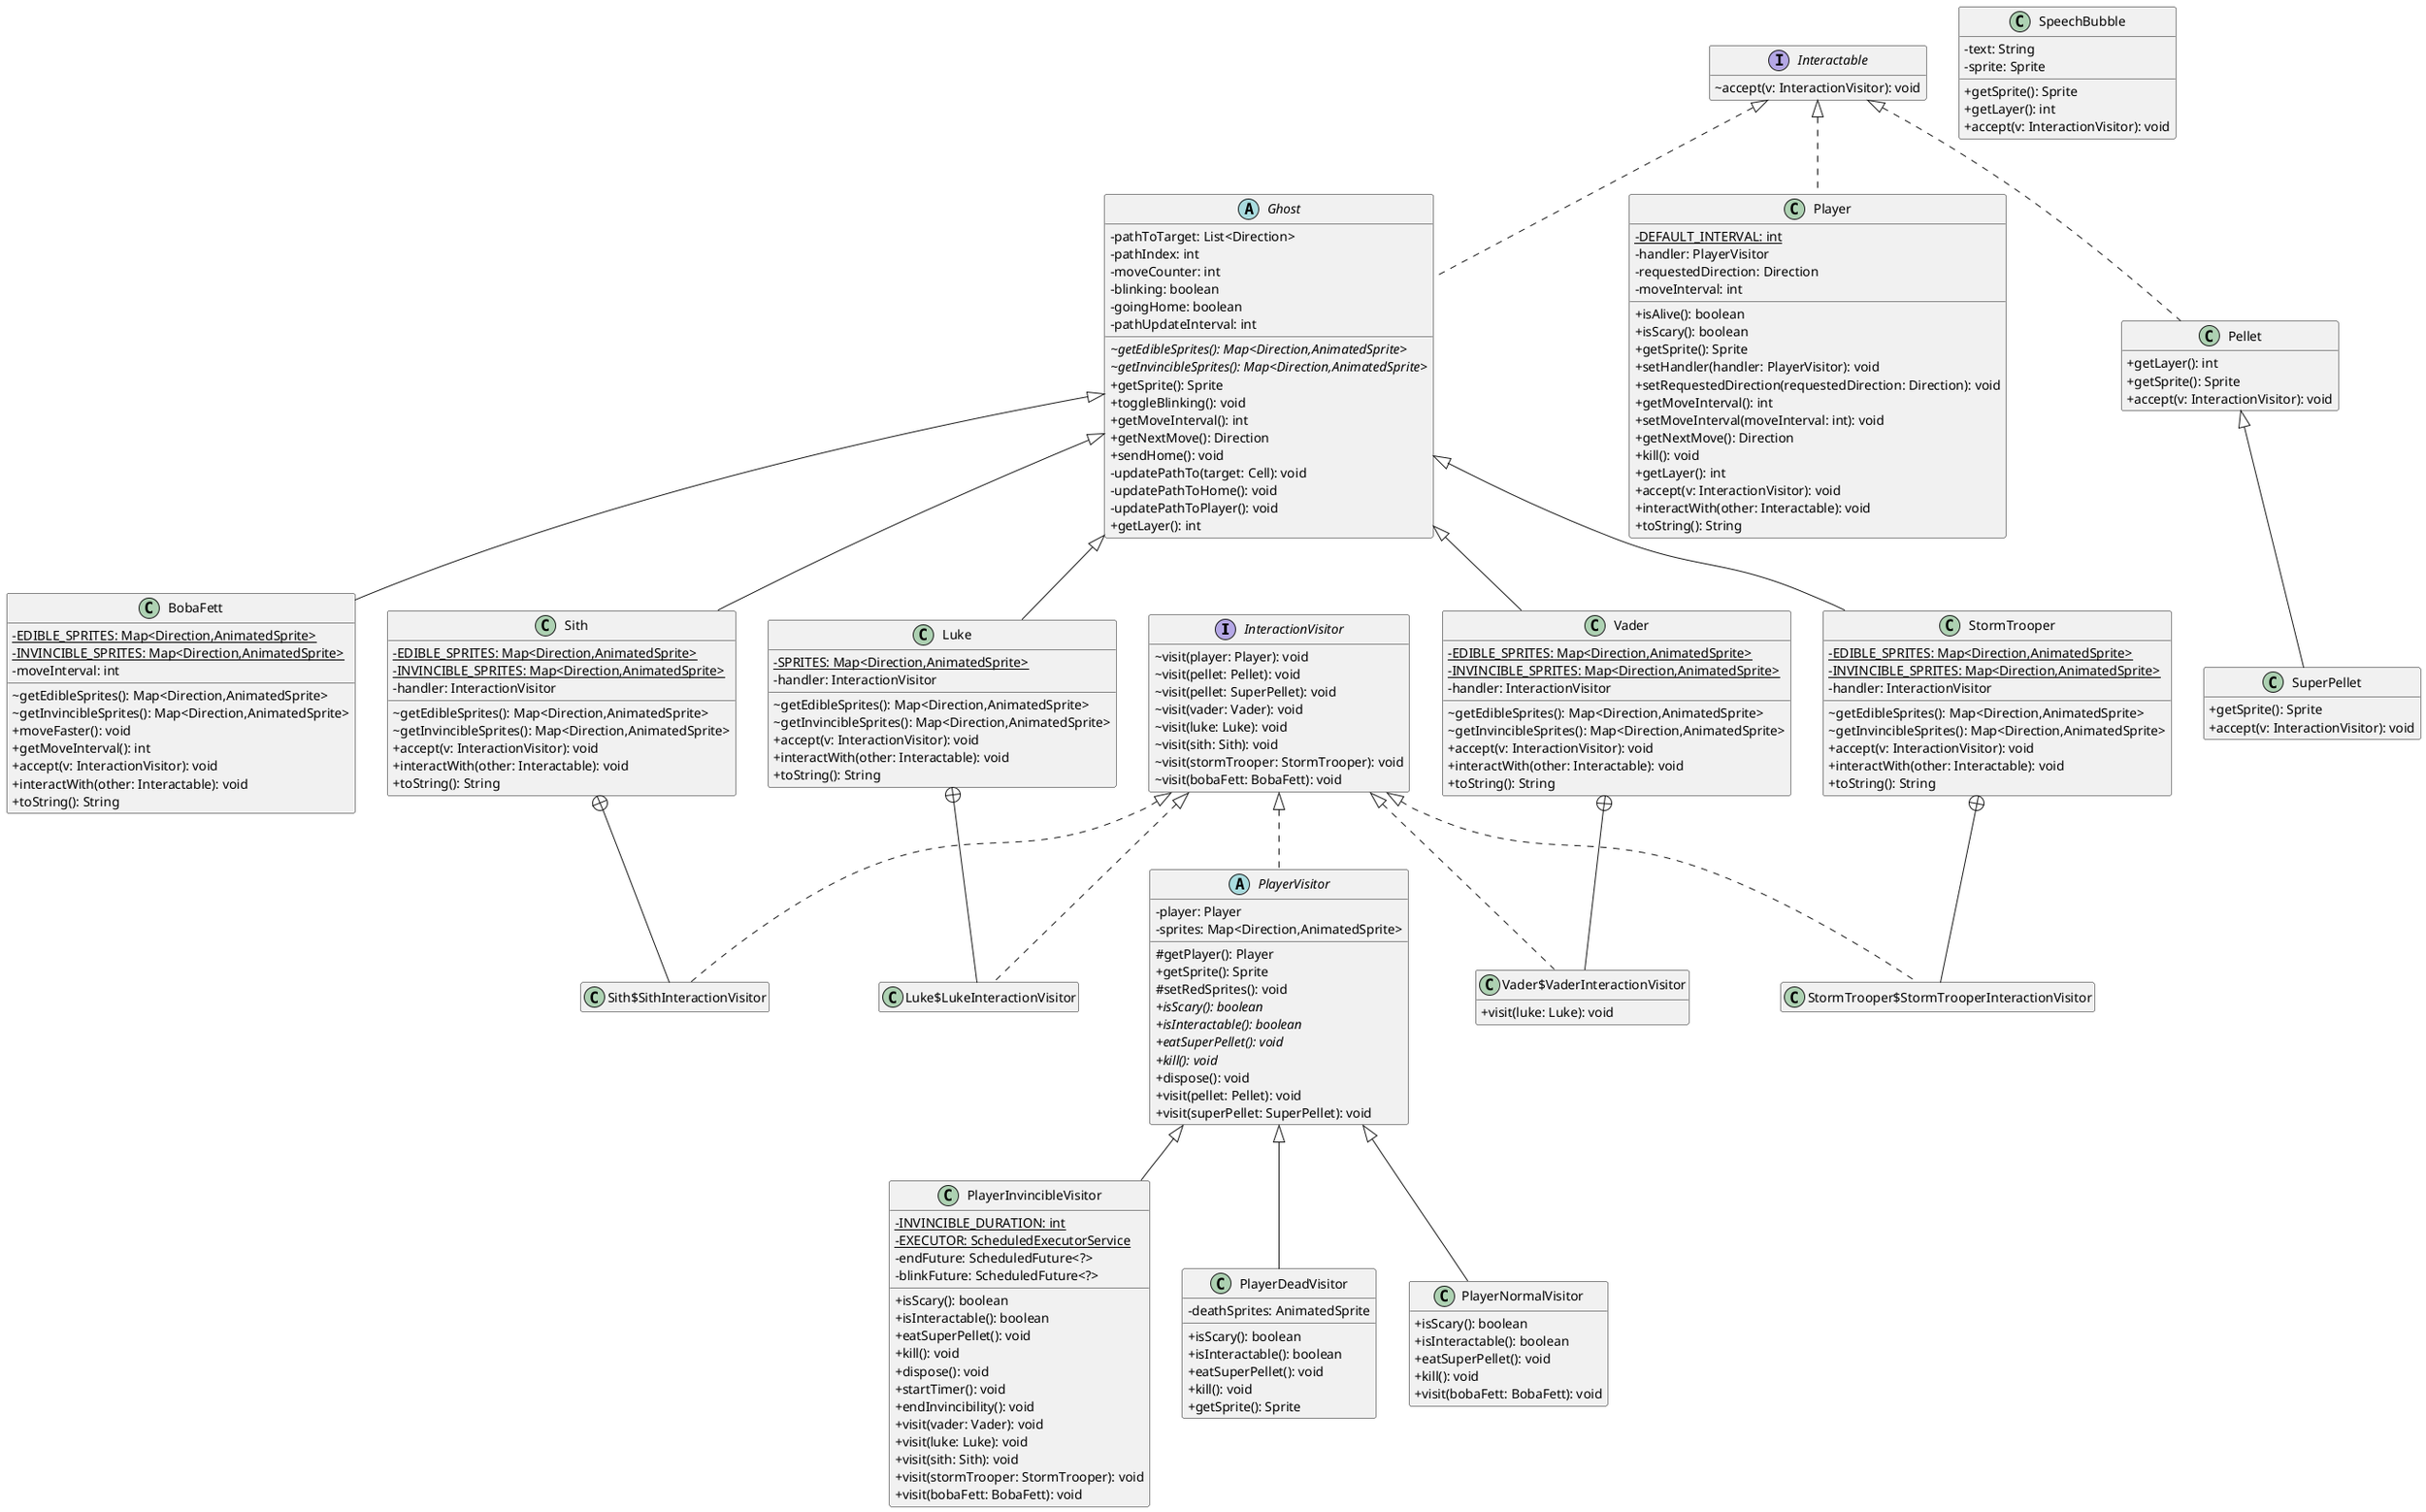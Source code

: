 @startuml

' STATIC
' Generated by CTP - https://github.com/samuelroland/ctp
' NOTE: this is a simplified version of the diagram with only relevant classes to the visitor design pattern

' Style
hide empty members
skinparam classAttributeIconSize 0

' Hide some elements for the simplified diagram - comment this to get the full
remove Level$EntityTask
remove Level*
remove *Cell*
remove *Sprite*
remove *Sprites
remove *Panel
remove GhostState
remove KeyAdapter
remove GameWindow*
remove Vector
remove RegionOfInterest
remove RandomGenerator
remove Direction
remove DiscreteCoordinates
remove Board
remove MapParser
remove Runnable
remove *Frame*
remove Pathfinding*

' Additions
remove Main

'# Default implementations not related to the patterns, remove patterns are grouped with new links
remove AbstractInteractionVisitor
remove Ghost$GhostInteractionVisitor
remove GhostInteractionVisitor
InteractionVisitor <|.. StormTrooper$StormTrooperInteractionVisitor
InteractionVisitor <|.. Sith$SithInteractionVisitor
InteractionVisitor <|.. Luke$LukeInteractionVisitor
InteractionVisitor <|.. Vader$VaderInteractionVisitor
InteractionVisitor <|.. PlayerVisitor

remove MovableEntity
remove Entity
Interactable <|.. Ghost
Interactable <|.. Player
Interactable <|.. Pellet

remove Interactor


' REMOVE
'#General diagram
'TODO

'#Specifically for the simplified diagram !

' ENDSTATIC
class PlayerInvincibleVisitor {
	- {static} INVINCIBLE_DURATION: int
	- {static} EXECUTOR: ScheduledExecutorService
	- endFuture: ScheduledFuture<?>
	- blinkFuture: ScheduledFuture<?>
	+ isScary(): boolean
	+ isInteractable(): boolean
	+ eatSuperPellet(): void
	+ kill(): void
	+ dispose(): void
	+ startTimer(): void
	+ endInvincibility(): void
	+ visit(vader: Vader): void
	+ visit(luke: Luke): void
	+ visit(sith: Sith): void
	+ visit(stormTrooper: StormTrooper): void
	+ visit(bobaFett: BobaFett): void
}


class GroundCell {
	+ isWalkableBy(_any: Entity): boolean
	+ getSprite(): Sprite
}

class StormTrooper {
	- {static} EDIBLE_SPRITES: Map<Direction,AnimatedSprite>
	- {static} INVINCIBLE_SPRITES: Map<Direction,AnimatedSprite>
	- handler: InteractionVisitor
	~ getEdibleSprites(): Map<Direction,AnimatedSprite>
	~ getInvincibleSprites(): Map<Direction,AnimatedSprite>
	+ accept(v: InteractionVisitor): void
	+ interactWith(other: Interactable): void
	+ toString(): String
}


class StormTrooper$StormTrooperInteractionVisitor {
}
class PlayerDeadVisitor {
	- deathSprites: AnimatedSprite
	+ isScary(): boolean
	+ isInteractable(): boolean
	+ eatSuperPellet(): void
	+ kill(): void
	+ getSprite(): Sprite
}


class SuperPellet {
	+ getSprite(): Sprite
	+ accept(v: InteractionVisitor): void
}

class Main {
	+ {static} main(args: String[]): void
}

abstract class Cell {
	- occupants: Set<Entity>
	- neighbors: Map<Direction,Cell>
	+ getNeighbor(direction: Direction): Cell
	+ linkNeighbor(direction: Direction, cell: Cell): void
	+ getOccupants(): Collection<Entity>
	+ addOccupant(entity: Entity): void
	+ removeOccupant(entity: Entity): void
	+ {abstract}isWalkableBy(entity: Entity): boolean
	+ {abstract}getSprite(): Sprite
}


class PlayerNormalVisitor {
	+ isScary(): boolean
	+ isInteractable(): boolean
	+ eatSuperPellet(): void
	+ kill(): void
	+ visit(bobaFett: BobaFett): void
}

class Level {
	- moveLock: Object
	- startLock: Object
	- board: Board
	- entityThreads: Map<MovableEntity,ScheduledExecutorService>
	- players: List<Player>
	- observers: List<LevelObserver>
	- running: boolean
	+ getBoard(): Board
	+ getPlayer(index: int): Player
	+ isRunning(): boolean
	+ move(entity: MovableEntity, direction: Direction): void
	+ start(): void
	+ stop(): void
	- startThreads(): void
	- stopThreads(): void
	- updateObservers(): void
	+ addObserver(observer: LevelObserver): void
	+ removeObserver(observer: LevelObserver): void
	+ hasAlivePlayer(): boolean
	+ hasScaryPlayer(): boolean
	+ toggleBlinking(): void
	+ countRemainingPellets(): long
}


class Level$EntityTask {
	- entity: MovableEntity
	+ run(): void
}


interface Level$LevelObserver {
	~ onLevelWon(): void
	~ onLevelLost(): void
}

abstract class Ghost {
	- pathToTarget: List<Direction>
	- pathIndex: int
	- moveCounter: int
	- blinking: boolean
	- goingHome: boolean
	- pathUpdateInterval: int
	~ {abstract}getEdibleSprites(): Map<Direction,AnimatedSprite>
	~ {abstract}getInvincibleSprites(): Map<Direction,AnimatedSprite>
	+ getSprite(): Sprite
	+ toggleBlinking(): void
	+ getMoveInterval(): int
	+ getNextMove(): Direction
	+ sendHome(): void
	- updatePathTo(target: Cell): void
	- updatePathToHome(): void
	- updatePathToPlayer(): void
	+ getLayer(): int
}


class Ghost$GhostInteractionVisitor {
	+ visit(player: Player): void
}

class SpeechBubble {
	- text: String
	- sprite: Sprite
	+ getSprite(): Sprite
	+ getLayer(): int
	+ accept(v: InteractionVisitor): void
}


class SpeechBubble$SpeechBubbleSprite {
	- {static} OPACITY_INTERVAL: int
	- backgroundSprite: Sprite
	- lastUpdate: long
	- opacity: int
	+ draw(graphics: Graphics, x: int, y: int, width: int, height: int): void
	+ slice(roi: RegionOfInterest): Sprite
	+ getWidth(): int
	+ getHeight(): int
}


interface Interactor {
	~ interactWith(other: Interactable): void
}

enum Direction {
	+ UP: 
	+ RIGHT: 
	+ DOWN: 
	+ LEFT: 
	- direction: Vector
	+ dx(): int
	+ dy(): int
	+ opposite(): Direction
	+ toVector(): Vector
	+ {static} fromInt(index: int): Direction
	+ {static} fromVector(v: Vector): Direction
	+ {static} random(): Direction
	+ toString(): String
}


class RandomGenerator {
	- {static} instance: Random
	+ {static} getInstance(): Random
}


interface InteractionVisitor {
	~ visit(player: Player): void
	~ visit(pellet: Pellet): void
	~ visit(pellet: SuperPellet): void
	~ visit(vader: Vader): void
	~ visit(luke: Luke): void
	~ visit(sith: Sith): void
	~ visit(stormTrooper: StormTrooper): void
	~ visit(bobaFett: BobaFett): void
}

class BobaFett {
	- {static} EDIBLE_SPRITES: Map<Direction,AnimatedSprite>
	- {static} INVINCIBLE_SPRITES: Map<Direction,AnimatedSprite>
	- moveInterval: int
	~ getEdibleSprites(): Map<Direction,AnimatedSprite>
	~ getInvincibleSprites(): Map<Direction,AnimatedSprite>
	+ moveFaster(): void
	+ getMoveInterval(): int
	+ accept(v: InteractionVisitor): void
	+ interactWith(other: Interactable): void
	+ toString(): String
}


interface Interactable {
	~ accept(v: InteractionVisitor): void
}

class Pathfinding {
	+ {static} findNearestEntity(entityClass: Class<T>, start: Cell): T
	+ {static} findShortestPath(start: Cell, target: Cell, entity: Entity): List<Direction>
}

class Pathfinding$Node {
	~ direction: Direction
	~ cell: Cell
	~ parent: Node
	~ getPath(): List<Direction>
}


class DefaultSprite {
	+ draw(graphics: Graphics, x: int, y: int, width: int, height: int): void
	+ slice(roi: RegionOfInterest): Sprite
	+ getWidth(): int
	+ getHeight(): int
}

class WallCell {
	+ isWalkableBy(_any: Entity): boolean
	+ getSprite(): Sprite
}

class Vector {
	- x: float
	- y: float
	+ {static} EPSILON: double
	+ {static} ZERO: Vector
	+ {static} X: Vector
	+ {static} Y: Vector
	+ x(): float
	+ y(): float
	+ getLength(): float
	+ getAngle(): float
	+ opposite(): Vector
	+ add(other: Vector): Vector
	+ add(x: float, y: float): Vector
	+ sub(other: Vector): Vector
	+ sub(x: float, y: float): Vector
	+ mul(other: Vector): Vector
	+ mul(x: float, y: float): Vector
	+ mul(s: float): Vector
	+ div(other: Vector): Vector
	+ div(x: float, y: float): Vector
	+ div(s: float): Vector
	+ dot(other: Vector): float
	+ min(other: Vector): Vector
	+ min(): float
	+ max(other: Vector): Vector
	+ max(): float
	+ normalized(): Vector
	+ resized(length: float): Vector
	+ mirrored(normal: Vector): Vector
	+ rotated(angle: double): Vector
	+ clockwise(): Vector
	+ counterClockwise(): Vector
	+ round(): Vector
	+ mixed(other: Vector, factor: float): Vector
}


class ColorSprite {
	- color: Color
	+ draw(graphics: Graphics, x: int, y: int, width: int, height: int): void
	+ slice(roi: RegionOfInterest): Sprite
	+ getWidth(): int
	+ getHeight(): int
}


class RegionOfInterest {
	- x: int
	- y: int
	- w: int
	- h: int
	+ x1(): int
	+ x2(): int
	+ y1(): int
	+ y2(): int
	+ w(): int
	+ x(): int
	+ h(): int
	+ y(): int
}


class DoorCell {
	+ isWalkableBy(entity: Entity): boolean
	+ getSprite(): Sprite
}

class Pellet {
	+ getLayer(): int
	+ getSprite(): Sprite
	+ accept(v: InteractionVisitor): void
}

class MapParser {
	+ {static} parse(resourcePath: String): Level
	+ {static} parse(inputStream: InputStream): Level
	+ {static} parse(map: char[][]): Level
}

class GameFrame {
	- {static} FRAME_RATE: int
	- panel: LevelPanel
	+ start(): void
}


class GameFrame$KeyListener {
	- keybindings: Map<Integer,Consumer<Level>>
	+ keyPressed(e: KeyEvent): void
}


class Sith {
	- {static} EDIBLE_SPRITES: Map<Direction,AnimatedSprite>
	- {static} INVINCIBLE_SPRITES: Map<Direction,AnimatedSprite>
	- handler: InteractionVisitor
	~ getEdibleSprites(): Map<Direction,AnimatedSprite>
	~ getInvincibleSprites(): Map<Direction,AnimatedSprite>
	+ accept(v: InteractionVisitor): void
	+ interactWith(other: Interactable): void
	+ toString(): String
}


class Sith$SithInteractionVisitor {
}
abstract class MovableEntity {
	+ {abstract}getMoveInterval(): int
	+ {abstract}getNextMove(): Direction
	+ setCell(cell: Cell): void
}

abstract class AbstractInteractionVisitor {
	+ visit(player: Player): void
	+ visit(pellet: Pellet): void
	+ visit(superPellet: SuperPellet): void
	+ visit(vader: Vader): void
	+ visit(luke: Luke): void
	+ visit(sith: Sith): void
	+ visit(stormTrooper: StormTrooper): void
	+ visit(bobaFett: BobaFett): void
}

class Luke {
	- {static} SPRITES: Map<Direction,AnimatedSprite>
	- handler: InteractionVisitor
	~ getEdibleSprites(): Map<Direction,AnimatedSprite>
	~ getInvincibleSprites(): Map<Direction,AnimatedSprite>
	+ accept(v: InteractionVisitor): void
	+ interactWith(other: Interactable): void
	+ toString(): String
}


class Luke$LukeInteractionVisitor {
}
abstract class SpriteRegister {
	- spriteCache: Map<String,Sprite>
	+ loadSprite(resource: String): Sprite
	+ createAnimation(resource: Sprite, frames: int, delay: int, loop: boolean): AnimatedSprite
	- loadResource(resource: String): Sprite
}


class ButtonPanel {
}
class Player {
	- {static} DEFAULT_INTERVAL: int
	- handler: PlayerVisitor
	- requestedDirection: Direction
	- moveInterval: int
	+ isAlive(): boolean
	+ isScary(): boolean
	+ getSprite(): Sprite
	+ setHandler(handler: PlayerVisitor): void
	+ setRequestedDirection(requestedDirection: Direction): void
	+ getMoveInterval(): int
	+ setMoveInterval(moveInterval: int): void
	+ getNextMove(): Direction
	+ kill(): void
	+ getLayer(): int
	+ accept(v: InteractionVisitor): void
	+ interactWith(other: Interactable): void
	+ toString(): String
}


abstract class PlayerVisitor {
	- player: Player
	- sprites: Map<Direction,AnimatedSprite>
	# getPlayer(): Player
	+ getSprite(): Sprite
	# setRedSprites(): void
	+ {abstract}isScary(): boolean
	+ {abstract}isInteractable(): boolean
	+ {abstract}eatSuperPellet(): void
	+ {abstract}kill(): void
	+ dispose(): void
	+ visit(pellet: Pellet): void
	+ visit(superPellet: SuperPellet): void
}


class ImageSprite {
	- image: Image
	+ draw(graphics: Graphics, x: int, y: int, width: int, height: int): void
	+ slice(roi: RegionOfInterest): Sprite
	+ getWidth(): int
	+ getHeight(): int
}


class Board {
	- cells: Cell[][]
	+ streamCells(): Stream<Cell>
	+ getWidth(): int
	+ getHeight(): int
	+ getCell(x: int, y: int): Cell
	+ withinBounds(x: int, y: int): boolean
	+ {static} create(cells: Cell[][]): Board
}


class LevelPanel {
	+ {static} SQUARE_SIZE: int
	- level: Level
	+ getLevel(): Level
	# paintComponent(g: Graphics): void
	- render(board: Board, g: Graphics2D): void
	- renderCell(cell: Cell, g: Graphics2D, x: int, y: int, width: int, height: int): void
}


class GameWindow {
	- player: Player
	- level: Level
	- frame: GameFrame
	+ begin(): void
	+ getActiveLevel(): Level
	+ onLevelWon(): void
	+ onLevelLost(): void
	+ {static} getInstance(): GameWindow
}


class GameWindow$InstanceHolder {
	- {static} INSTANCE: GameWindow
}

class Vader {
	- {static} EDIBLE_SPRITES: Map<Direction,AnimatedSprite>
	- {static} INVINCIBLE_SPRITES: Map<Direction,AnimatedSprite>
	- handler: InteractionVisitor
	~ getEdibleSprites(): Map<Direction,AnimatedSprite>
	~ getInvincibleSprites(): Map<Direction,AnimatedSprite>
	+ accept(v: InteractionVisitor): void
	+ interactWith(other: Interactable): void
	+ toString(): String
}


class Vader$VaderInteractionVisitor {
	+ visit(luke: Luke): void
}

interface Sprite {
	~ draw(graphics: Graphics, x: int, y: int, width: int, height: int): void
	~ slice(roi: RegionOfInterest): Sprite
	~ getWidth(): int
	~ getHeight(): int
}

abstract class Entity {
	- {static} SPEECH_DEBOUNCE: int
	- cell: Cell
	- direction: Direction
	- lastSpeech: long
	- initialCell: Cell
	+ getDirection(): Direction
	+ setDirection(direction: Direction): void
	+ getInitialCell(): Cell
	+ getCell(): Cell
	# setCell(cell: Cell): void
	+ leaveCell(): void
	+ spawnSpeech(text: String): void
	+ {abstract}getLayer(): int
	+ {abstract}getSprite(): Sprite
}


class PacmanSprites {
	- {static} ANIMATION_DELAY: int
	- {static} DIRECTED_ORDER: Direction[]
	- {static} INSTANCE: PacmanSprites
	+ getPacman(): Map<Direction,AnimatedSprite>
	+ getRedPacman(): Map<Direction,AnimatedSprite>
	+ getPacmanDeath(): AnimatedSprite
	+ getBackground(): Sprite
	+ getPellet(): Sprite
	+ getSuperPellet(): Sprite
	+ getSpeechBackground(): Sprite
	+ getRedGhost(): Map<Direction,AnimatedSprite>
	+ getSith(): Map<Direction,AnimatedSprite>
	+ getEdibleSith(): Map<Direction,AnimatedSprite>
	+ getLuke(): Map<Direction,AnimatedSprite>
	+ getVader(): Map<Direction,AnimatedSprite>
	+ getEdibleVader(): Map<Direction,AnimatedSprite>
	+ getStormTrooper(): Map<Direction,AnimatedSprite>
	+ getEdibleStormTrooper(): Map<Direction,AnimatedSprite>
	+ getBobaFett(): Map<Direction,AnimatedSprite>
	+ getEdibleBobaFett(): Map<Direction,AnimatedSprite>
	- loadDirectedSprites(resource: String, frames: int, spriteWidth: int, \n\t spriteHeight: int): Map<Direction,AnimatedSprite>
	+ {static} getInstance(): PacmanSprites
}


class LevelBuilder {
	- cells: Cell[][]
	- ghosts: List<Ghost>
	- players: List<Player>
	+ {static} start(width: int, height: int): LevelBuilder
	+ addWall(x: int, y: int): LevelBuilder
	+ addGround(x: int, y: int): LevelBuilder
	+ addDoor(x: int, y: int): LevelBuilder
	+ addPellet(x: int, y: int): LevelBuilder
	+ addSuperPellet(x: int, y: int): LevelBuilder
	+ addGhost(x: int, y: int, ghostFactory: Function<Cell,Ghost>): LevelBuilder
	+ addPlayer(x: int, y: int): LevelBuilder
	+ build(): Level
}


class AnimatedSprite {
	- {static} ANIMATION_END: Sprite
	- {static} DEFAULT_BLINK_DELAY: int
	- visible: boolean
	- frames: Sprite[]
	- delay: int
	- currentFrame: int
	- looping: boolean
	- animating: boolean
	- blinking: boolean
	- blinkDelay: int
	- lastUpdate: long
	- lastBlink: long
	+ restart(): void
	+ start(): void
	+ stop(): void
	+ startBlinking(): void
	+ stopBlinking(): void
	- updateBlinking(): void
	- updateAnimation(): void
	+ draw(graphics: Graphics, x: int, y: int, width: int, height: int): void
	+ slice(roi: RegionOfInterest): Sprite
	+ getWidth(): int
	+ getHeight(): int
	- getCurrentFrame(): Sprite
}




PlayerVisitor <|-- PlayerInvincibleVisitor
Cell <|-- GroundCell
Ghost <|-- StormTrooper
StormTrooper +-- StormTrooper$StormTrooperInteractionVisitor
GhostInteractionVisitor <|-- StormTrooper$StormTrooperInteractionVisitor
PlayerVisitor <|-- PlayerDeadVisitor
Pellet <|-- SuperPellet
PlayerVisitor <|-- PlayerNormalVisitor
Level +-- Level$EntityTask
Runnable <|.. Level$EntityTask
Level +-- Level$LevelObserver
Interactor <|.. Ghost
MovableEntity <|-- Ghost
Ghost +-- Ghost$GhostInteractionVisitor
AbstractInteractionVisitor <|-- Ghost$GhostInteractionVisitor
Entity <|-- SpeechBubble
SpeechBubble +-- SpeechBubble$SpeechBubbleSprite
Sprite <|.. SpeechBubble$SpeechBubbleSprite
Ghost <|-- BobaFett
Pathfinding +-- Pathfinding$Node
Sprite <|.. DefaultSprite
Cell <|-- WallCell
Sprite <|.. ColorSprite
Cell <|-- DoorCell
Entity <|-- Pellet
JFrame <|-- GameFrame
GameFrame +-- GameFrame$KeyListener
KeyAdapter <|-- GameFrame$KeyListener
Ghost <|-- Sith
Sith +-- Sith$SithInteractionVisitor
GhostInteractionVisitor <|-- Sith$SithInteractionVisitor
Entity <|-- MovableEntity
InteractionVisitor <|.. AbstractInteractionVisitor
Ghost <|-- Luke
Luke +-- Luke$LukeInteractionVisitor
GhostInteractionVisitor <|-- Luke$LukeInteractionVisitor
JPanel <|-- ButtonPanel
Interactor <|.. Player
MovableEntity <|-- Player
AbstractInteractionVisitor <|-- PlayerVisitor
Sprite <|.. ImageSprite
JPanel <|-- LevelPanel
LevelObserver <|.. GameWindow
GameWindow +-- GameWindow$InstanceHolder
Ghost <|-- Vader
Vader +-- Vader$VaderInteractionVisitor
GhostInteractionVisitor <|-- Vader$VaderInteractionVisitor
Interactable <|.. Entity
SpriteRegister <|-- PacmanSprites
Sprite <|.. AnimatedSprite
@enduml
